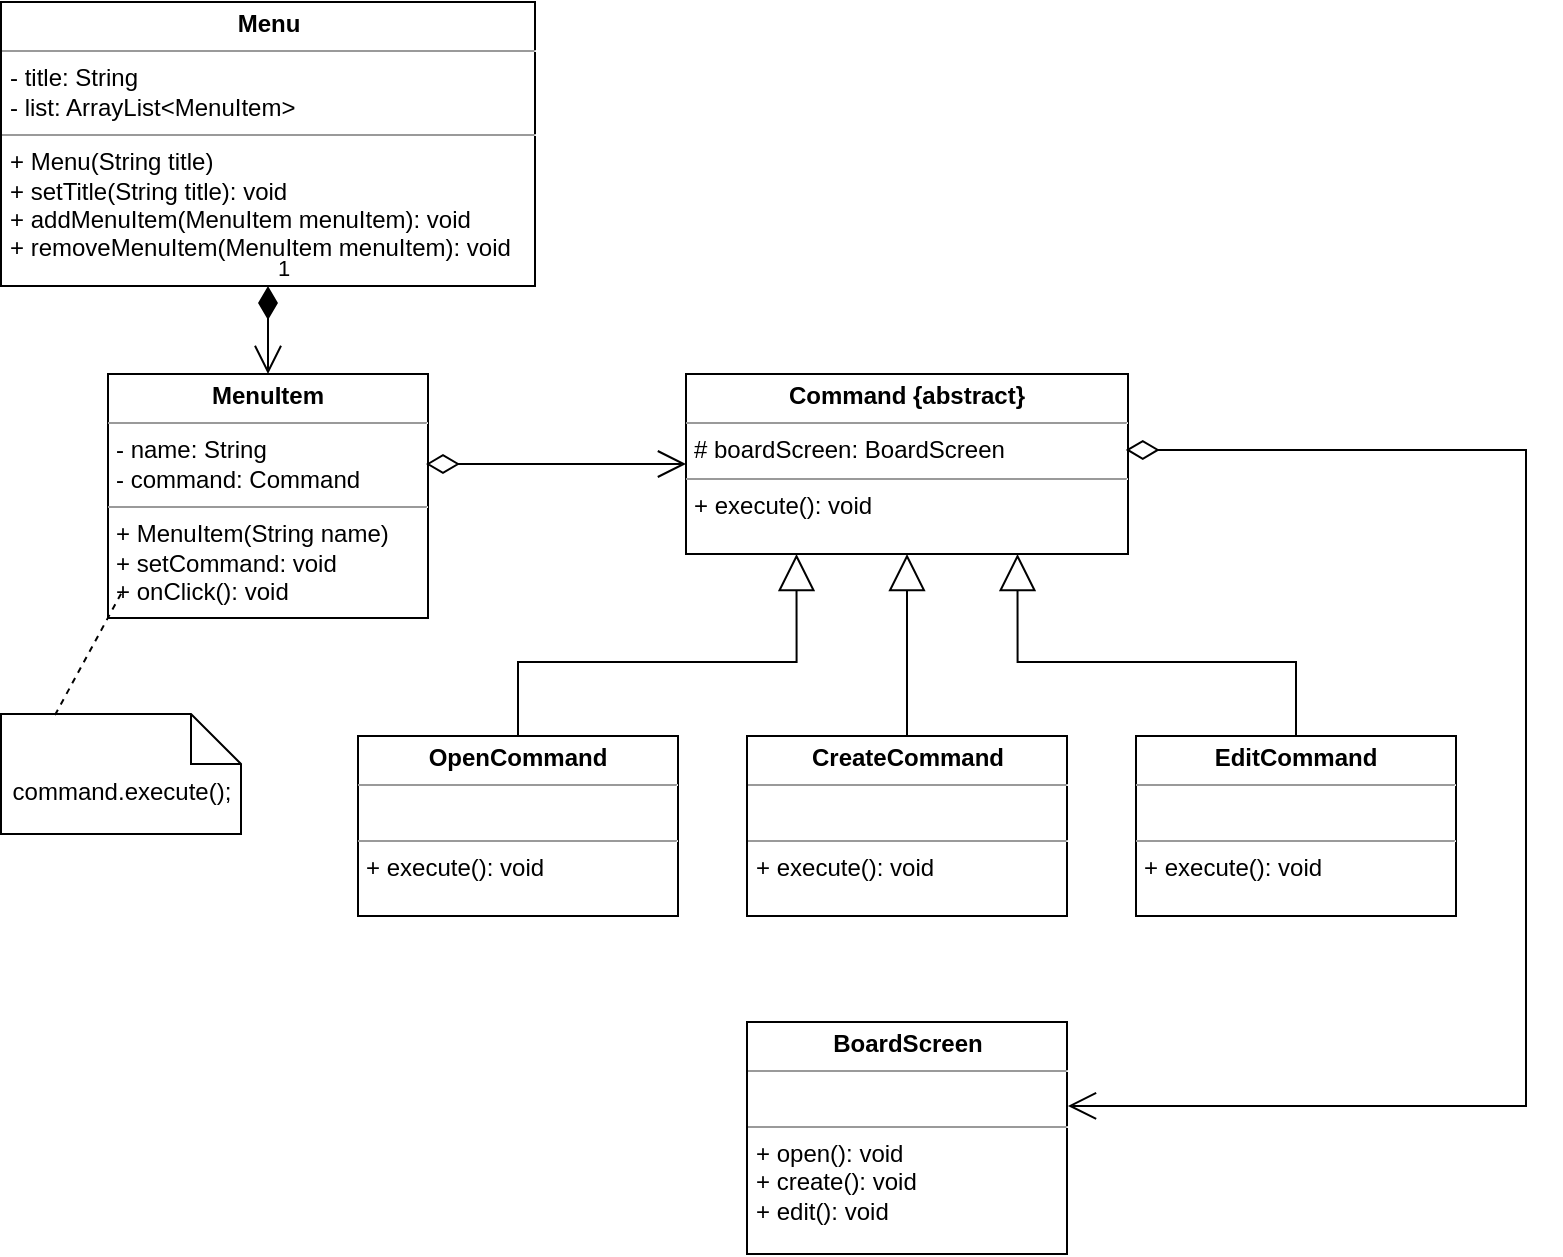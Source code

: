 <mxfile version="19.0.3" type="device"><diagram id="C5RBs43oDa-KdzZeNtuy" name="Page-1"><mxGraphModel dx="1095" dy="1072" grid="0" gridSize="10" guides="1" tooltips="1" connect="1" arrows="1" fold="1" page="0" pageScale="1" pageWidth="827" pageHeight="1169" math="0" shadow="0"><root><mxCell id="WIyWlLk6GJQsqaUBKTNV-0"/><mxCell id="WIyWlLk6GJQsqaUBKTNV-1" parent="WIyWlLk6GJQsqaUBKTNV-0"/><mxCell id="7wwyr3zopJmL_mbx5E6m-37" value="&lt;p style=&quot;margin:0px;margin-top:4px;text-align:center;&quot;&gt;&lt;b&gt;Command {abstract}&lt;/b&gt;&lt;/p&gt;&lt;hr size=&quot;1&quot;&gt;&lt;p style=&quot;margin:0px;margin-left:4px;&quot;&gt;# boardScreen: BoardScreen&lt;/p&gt;&lt;hr size=&quot;1&quot;&gt;&lt;p style=&quot;margin:0px;margin-left:4px;&quot;&gt;+ execute(): void&lt;/p&gt;" style="verticalAlign=top;align=left;overflow=fill;fontSize=12;fontFamily=Helvetica;html=1;" vertex="1" parent="WIyWlLk6GJQsqaUBKTNV-1"><mxGeometry x="343" y="138" width="221" height="90" as="geometry"/></mxCell><mxCell id="7wwyr3zopJmL_mbx5E6m-38" value="&lt;p style=&quot;margin:0px;margin-top:4px;text-align:center;&quot;&gt;&lt;b&gt;BoardScreen&lt;/b&gt;&lt;/p&gt;&lt;hr size=&quot;1&quot;&gt;&lt;p style=&quot;margin:0px;margin-left:4px;&quot;&gt;&amp;nbsp;&amp;nbsp;&lt;/p&gt;&lt;hr size=&quot;1&quot;&gt;&lt;p style=&quot;margin:0px;margin-left:4px;&quot;&gt;+ open(): void&lt;/p&gt;&lt;p style=&quot;margin:0px;margin-left:4px;&quot;&gt;+ create(): void&lt;/p&gt;&lt;p style=&quot;margin:0px;margin-left:4px;&quot;&gt;+ edit(): void&lt;/p&gt;" style="verticalAlign=top;align=left;overflow=fill;fontSize=12;fontFamily=Helvetica;html=1;" vertex="1" parent="WIyWlLk6GJQsqaUBKTNV-1"><mxGeometry x="373.5" y="462" width="160" height="116" as="geometry"/></mxCell><mxCell id="7wwyr3zopJmL_mbx5E6m-39" value="" style="endArrow=open;html=1;endSize=12;startArrow=diamondThin;startSize=14;startFill=0;edgeStyle=orthogonalEdgeStyle;align=left;verticalAlign=bottom;rounded=0;exitX=0.995;exitY=0.422;exitDx=0;exitDy=0;exitPerimeter=0;entryX=1.003;entryY=0.362;entryDx=0;entryDy=0;entryPerimeter=0;" edge="1" parent="WIyWlLk6GJQsqaUBKTNV-1" source="7wwyr3zopJmL_mbx5E6m-37" target="7wwyr3zopJmL_mbx5E6m-38"><mxGeometry x="-1" y="3" relative="1" as="geometry"><mxPoint x="573" y="176" as="sourcePoint"/><mxPoint x="583" y="509" as="targetPoint"/><Array as="points"><mxPoint x="763" y="176"/><mxPoint x="763" y="504"/></Array></mxGeometry></mxCell><mxCell id="7wwyr3zopJmL_mbx5E6m-40" value="&lt;p style=&quot;margin:0px;margin-top:4px;text-align:center;&quot;&gt;&lt;b&gt;OpenCommand&lt;/b&gt;&lt;/p&gt;&lt;hr size=&quot;1&quot;&gt;&lt;p style=&quot;margin:0px;margin-left:4px;&quot;&gt;&amp;nbsp;&amp;nbsp;&lt;/p&gt;&lt;hr size=&quot;1&quot;&gt;&lt;p style=&quot;margin:0px;margin-left:4px;&quot;&gt;+ execute(): void&lt;/p&gt;" style="verticalAlign=top;align=left;overflow=fill;fontSize=12;fontFamily=Helvetica;html=1;" vertex="1" parent="WIyWlLk6GJQsqaUBKTNV-1"><mxGeometry x="179" y="319" width="160" height="90" as="geometry"/></mxCell><mxCell id="7wwyr3zopJmL_mbx5E6m-41" value="&lt;p style=&quot;margin:0px;margin-top:4px;text-align:center;&quot;&gt;&lt;b&gt;CreateCommand&lt;/b&gt;&lt;/p&gt;&lt;hr size=&quot;1&quot;&gt;&lt;p style=&quot;margin:0px;margin-left:4px;&quot;&gt;&amp;nbsp;&amp;nbsp;&lt;/p&gt;&lt;hr size=&quot;1&quot;&gt;&lt;p style=&quot;margin:0px;margin-left:4px;&quot;&gt;+ execute(): void&lt;/p&gt;" style="verticalAlign=top;align=left;overflow=fill;fontSize=12;fontFamily=Helvetica;html=1;" vertex="1" parent="WIyWlLk6GJQsqaUBKTNV-1"><mxGeometry x="373.5" y="319" width="160" height="90" as="geometry"/></mxCell><mxCell id="7wwyr3zopJmL_mbx5E6m-42" value="&lt;p style=&quot;margin:0px;margin-top:4px;text-align:center;&quot;&gt;&lt;b&gt;EditCommand&lt;/b&gt;&lt;/p&gt;&lt;hr size=&quot;1&quot;&gt;&lt;p style=&quot;margin:0px;margin-left:4px;&quot;&gt;&amp;nbsp;&amp;nbsp;&lt;/p&gt;&lt;hr size=&quot;1&quot;&gt;&lt;p style=&quot;margin:0px;margin-left:4px;&quot;&gt;+ execute(): void&lt;/p&gt;" style="verticalAlign=top;align=left;overflow=fill;fontSize=12;fontFamily=Helvetica;html=1;" vertex="1" parent="WIyWlLk6GJQsqaUBKTNV-1"><mxGeometry x="568" y="319" width="160" height="90" as="geometry"/></mxCell><mxCell id="7wwyr3zopJmL_mbx5E6m-43" value="" style="endArrow=block;endSize=16;endFill=0;html=1;rounded=0;exitX=0.5;exitY=0;exitDx=0;exitDy=0;entryX=0.25;entryY=1;entryDx=0;entryDy=0;edgeStyle=orthogonalEdgeStyle;" edge="1" parent="WIyWlLk6GJQsqaUBKTNV-1" source="7wwyr3zopJmL_mbx5E6m-40" target="7wwyr3zopJmL_mbx5E6m-37"><mxGeometry width="160" relative="1" as="geometry"><mxPoint x="260" y="357" as="sourcePoint"/><mxPoint x="420" y="357" as="targetPoint"/><Array as="points"><mxPoint x="259" y="282"/><mxPoint x="398" y="282"/></Array></mxGeometry></mxCell><mxCell id="7wwyr3zopJmL_mbx5E6m-44" value="" style="endArrow=block;endSize=16;endFill=0;html=1;rounded=0;entryX=0.5;entryY=1;entryDx=0;entryDy=0;exitX=0.5;exitY=0;exitDx=0;exitDy=0;" edge="1" parent="WIyWlLk6GJQsqaUBKTNV-1" source="7wwyr3zopJmL_mbx5E6m-41" target="7wwyr3zopJmL_mbx5E6m-37"><mxGeometry width="160" relative="1" as="geometry"><mxPoint x="371" y="559" as="sourcePoint"/><mxPoint x="531" y="559" as="targetPoint"/></mxGeometry></mxCell><mxCell id="7wwyr3zopJmL_mbx5E6m-45" value="" style="endArrow=block;endSize=16;endFill=0;html=1;rounded=0;exitX=0.5;exitY=0;exitDx=0;exitDy=0;entryX=0.75;entryY=1;entryDx=0;entryDy=0;edgeStyle=orthogonalEdgeStyle;" edge="1" parent="WIyWlLk6GJQsqaUBKTNV-1" source="7wwyr3zopJmL_mbx5E6m-42" target="7wwyr3zopJmL_mbx5E6m-37"><mxGeometry width="160" relative="1" as="geometry"><mxPoint x="531" y="321" as="sourcePoint"/><mxPoint x="691" y="321" as="targetPoint"/><Array as="points"><mxPoint x="648" y="282"/><mxPoint x="509" y="282"/></Array></mxGeometry></mxCell><mxCell id="7wwyr3zopJmL_mbx5E6m-46" value="&lt;p style=&quot;margin:0px;margin-top:4px;text-align:center;&quot;&gt;&lt;b&gt;MenuItem&lt;/b&gt;&lt;/p&gt;&lt;hr size=&quot;1&quot;&gt;&lt;p style=&quot;margin:0px;margin-left:4px;&quot;&gt;- name: String&lt;/p&gt;&lt;p style=&quot;margin:0px;margin-left:4px;&quot;&gt;- command: Command&lt;/p&gt;&lt;hr size=&quot;1&quot;&gt;&lt;p style=&quot;margin:0px;margin-left:4px;&quot;&gt;+ MenuItem(String name)&lt;/p&gt;&lt;p style=&quot;margin:0px;margin-left:4px;&quot;&gt;+ setCommand: void&lt;/p&gt;&lt;p style=&quot;margin:0px;margin-left:4px;&quot;&gt;+ onClick(): void&lt;/p&gt;" style="verticalAlign=top;align=left;overflow=fill;fontSize=12;fontFamily=Helvetica;html=1;" vertex="1" parent="WIyWlLk6GJQsqaUBKTNV-1"><mxGeometry x="54" y="138" width="160" height="122" as="geometry"/></mxCell><mxCell id="7wwyr3zopJmL_mbx5E6m-47" value="" style="endArrow=open;html=1;endSize=12;startArrow=diamondThin;startSize=14;startFill=0;align=left;verticalAlign=bottom;rounded=0;entryX=0;entryY=0.5;entryDx=0;entryDy=0;" edge="1" parent="WIyWlLk6GJQsqaUBKTNV-1" target="7wwyr3zopJmL_mbx5E6m-37"><mxGeometry x="-1" y="3" relative="1" as="geometry"><mxPoint x="213" y="183" as="sourcePoint"/><mxPoint x="332" y="183" as="targetPoint"/></mxGeometry></mxCell><mxCell id="7wwyr3zopJmL_mbx5E6m-48" value="&lt;p style=&quot;margin:0px;margin-top:4px;text-align:center;&quot;&gt;&lt;b&gt;Menu&lt;/b&gt;&lt;/p&gt;&lt;hr size=&quot;1&quot;&gt;&lt;p style=&quot;margin:0px;margin-left:4px;&quot;&gt;- title: String&lt;/p&gt;&lt;p style=&quot;margin:0px;margin-left:4px;&quot;&gt;- list: ArrayList&amp;lt;MenuItem&amp;gt;&lt;/p&gt;&lt;hr size=&quot;1&quot;&gt;&lt;p style=&quot;margin:0px;margin-left:4px;&quot;&gt;+ Menu(String title)&lt;/p&gt;&lt;p style=&quot;margin:0px;margin-left:4px;&quot;&gt;+ setTitle(String title): void&lt;/p&gt;&lt;p style=&quot;margin:0px;margin-left:4px;&quot;&gt;+ addMenuItem(MenuItem menuItem): void&lt;/p&gt;&lt;p style=&quot;margin:0px;margin-left:4px;&quot;&gt;+ removeMenuItem(MenuItem menuItem): void&lt;/p&gt;" style="verticalAlign=top;align=left;overflow=fill;fontSize=12;fontFamily=Helvetica;html=1;" vertex="1" parent="WIyWlLk6GJQsqaUBKTNV-1"><mxGeometry x="0.5" y="-48" width="267" height="142" as="geometry"/></mxCell><mxCell id="7wwyr3zopJmL_mbx5E6m-49" value="1" style="endArrow=open;html=1;endSize=12;startArrow=diamondThin;startSize=14;startFill=1;edgeStyle=orthogonalEdgeStyle;align=left;verticalAlign=bottom;rounded=0;exitX=0.5;exitY=1;exitDx=0;exitDy=0;entryX=0.5;entryY=0;entryDx=0;entryDy=0;" edge="1" parent="WIyWlLk6GJQsqaUBKTNV-1" source="7wwyr3zopJmL_mbx5E6m-48" target="7wwyr3zopJmL_mbx5E6m-46"><mxGeometry x="-1" y="3" relative="1" as="geometry"><mxPoint x="-15" y="180" as="sourcePoint"/><mxPoint x="156" y="128" as="targetPoint"/></mxGeometry></mxCell><mxCell id="7wwyr3zopJmL_mbx5E6m-50" value="command.execute();" style="shape=note2;boundedLbl=1;whiteSpace=wrap;html=1;size=25;verticalAlign=top;align=center;" vertex="1" parent="WIyWlLk6GJQsqaUBKTNV-1"><mxGeometry x="0.5" y="308" width="120" height="60" as="geometry"/></mxCell><mxCell id="7wwyr3zopJmL_mbx5E6m-51" value="" style="endArrow=none;html=1;rounded=0;exitX=0.225;exitY=0.008;exitDx=0;exitDy=0;exitPerimeter=0;dashed=1;" edge="1" parent="WIyWlLk6GJQsqaUBKTNV-1" source="7wwyr3zopJmL_mbx5E6m-50"><mxGeometry relative="1" as="geometry"><mxPoint x="-21" y="260" as="sourcePoint"/><mxPoint x="61" y="247" as="targetPoint"/></mxGeometry></mxCell></root></mxGraphModel></diagram></mxfile>